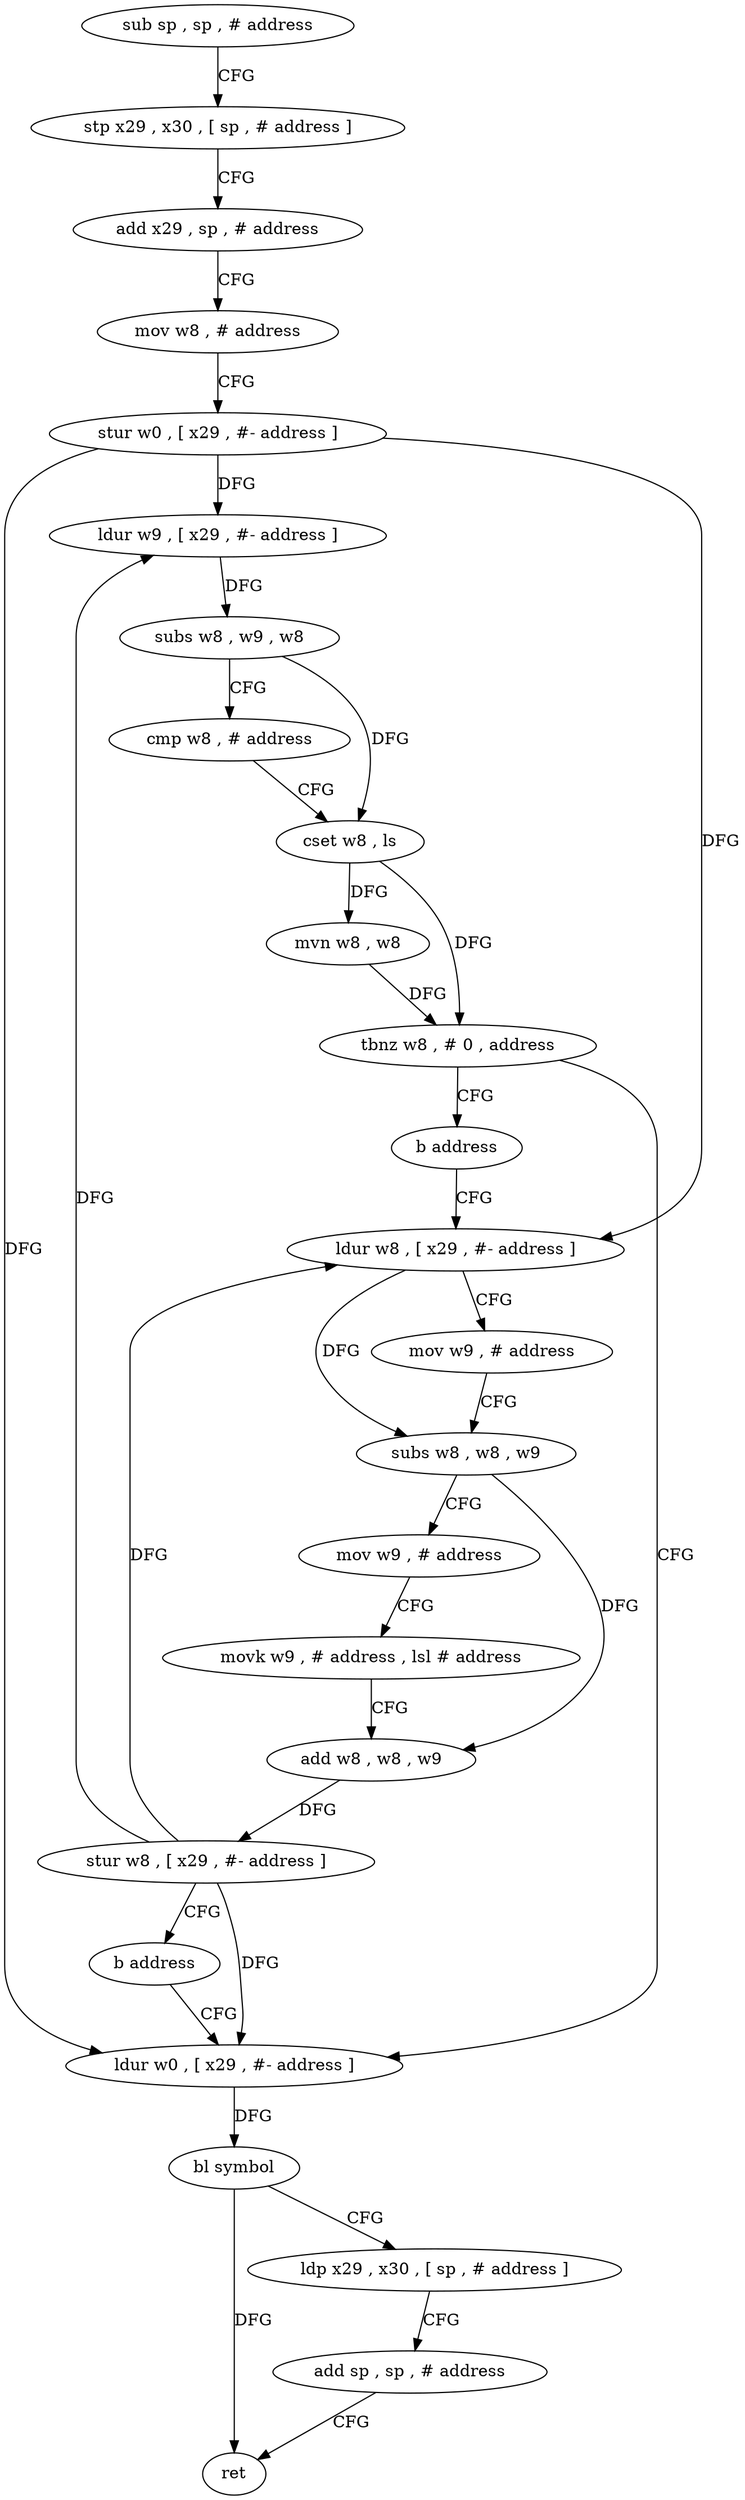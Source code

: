 digraph "func" {
"4243156" [label = "sub sp , sp , # address" ]
"4243160" [label = "stp x29 , x30 , [ sp , # address ]" ]
"4243164" [label = "add x29 , sp , # address" ]
"4243168" [label = "mov w8 , # address" ]
"4243172" [label = "stur w0 , [ x29 , #- address ]" ]
"4243176" [label = "ldur w9 , [ x29 , #- address ]" ]
"4243180" [label = "subs w8 , w9 , w8" ]
"4243184" [label = "cmp w8 , # address" ]
"4243188" [label = "cset w8 , ls" ]
"4243192" [label = "mvn w8 , w8" ]
"4243196" [label = "tbnz w8 , # 0 , address" ]
"4243236" [label = "ldur w0 , [ x29 , #- address ]" ]
"4243200" [label = "b address" ]
"4243240" [label = "bl symbol" ]
"4243244" [label = "ldp x29 , x30 , [ sp , # address ]" ]
"4243248" [label = "add sp , sp , # address" ]
"4243252" [label = "ret" ]
"4243204" [label = "ldur w8 , [ x29 , #- address ]" ]
"4243208" [label = "mov w9 , # address" ]
"4243212" [label = "subs w8 , w8 , w9" ]
"4243216" [label = "mov w9 , # address" ]
"4243220" [label = "movk w9 , # address , lsl # address" ]
"4243224" [label = "add w8 , w8 , w9" ]
"4243228" [label = "stur w8 , [ x29 , #- address ]" ]
"4243232" [label = "b address" ]
"4243156" -> "4243160" [ label = "CFG" ]
"4243160" -> "4243164" [ label = "CFG" ]
"4243164" -> "4243168" [ label = "CFG" ]
"4243168" -> "4243172" [ label = "CFG" ]
"4243172" -> "4243176" [ label = "DFG" ]
"4243172" -> "4243236" [ label = "DFG" ]
"4243172" -> "4243204" [ label = "DFG" ]
"4243176" -> "4243180" [ label = "DFG" ]
"4243180" -> "4243184" [ label = "CFG" ]
"4243180" -> "4243188" [ label = "DFG" ]
"4243184" -> "4243188" [ label = "CFG" ]
"4243188" -> "4243192" [ label = "DFG" ]
"4243188" -> "4243196" [ label = "DFG" ]
"4243192" -> "4243196" [ label = "DFG" ]
"4243196" -> "4243236" [ label = "CFG" ]
"4243196" -> "4243200" [ label = "CFG" ]
"4243236" -> "4243240" [ label = "DFG" ]
"4243200" -> "4243204" [ label = "CFG" ]
"4243240" -> "4243244" [ label = "CFG" ]
"4243240" -> "4243252" [ label = "DFG" ]
"4243244" -> "4243248" [ label = "CFG" ]
"4243248" -> "4243252" [ label = "CFG" ]
"4243204" -> "4243208" [ label = "CFG" ]
"4243204" -> "4243212" [ label = "DFG" ]
"4243208" -> "4243212" [ label = "CFG" ]
"4243212" -> "4243216" [ label = "CFG" ]
"4243212" -> "4243224" [ label = "DFG" ]
"4243216" -> "4243220" [ label = "CFG" ]
"4243220" -> "4243224" [ label = "CFG" ]
"4243224" -> "4243228" [ label = "DFG" ]
"4243228" -> "4243232" [ label = "CFG" ]
"4243228" -> "4243176" [ label = "DFG" ]
"4243228" -> "4243236" [ label = "DFG" ]
"4243228" -> "4243204" [ label = "DFG" ]
"4243232" -> "4243236" [ label = "CFG" ]
}

